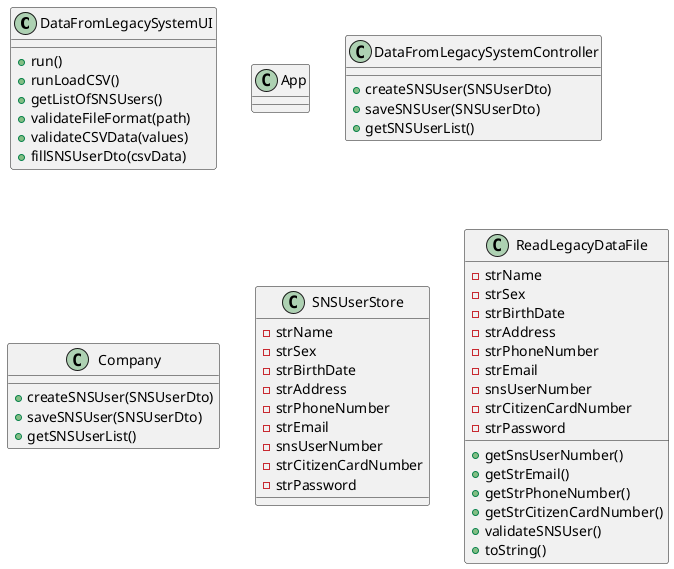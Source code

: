 @startuml
'https://plantuml.com/class-diagram

class DataFromLegacySystemUI{
+run()
+runLoadCSV()
+getListOfSNSUsers()
+validateFileFormat(path)
+validateCSVData(values)
+fillSNSUserDto(csvData)
}

class App{
}

class DataFromLegacySystemController{
+createSNSUser(SNSUserDto)
+saveSNSUser(SNSUserDto)
+getSNSUserList()
}

class Company{
+createSNSUser(SNSUserDto)
+saveSNSUser(SNSUserDto)
+getSNSUserList()
}

class SNSUserStore{
-strName
-strSex
-strBirthDate
-strAddress
-strPhoneNumber
-strEmail
-snsUserNumber
-strCitizenCardNumber
-strPassword
}

class ReadLegacyDataFile{
-strName
-strSex
-strBirthDate
-strAddress
-strPhoneNumber
-strEmail
-snsUserNumber
-strCitizenCardNumber
-strPassword
+getSnsUserNumber()
+getStrEmail()
+getStrPhoneNumber()
+getStrCitizenCardNumber()
+validateSNSUser()
+toString()
}






@enduml